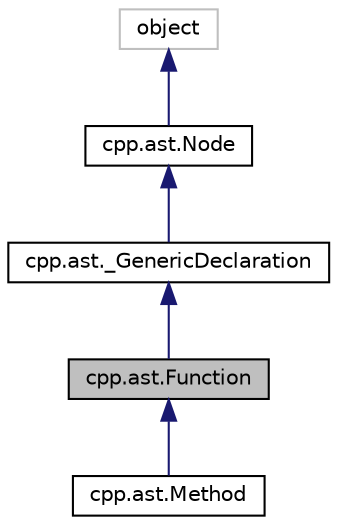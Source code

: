 digraph "cpp.ast.Function"
{
  edge [fontname="Helvetica",fontsize="10",labelfontname="Helvetica",labelfontsize="10"];
  node [fontname="Helvetica",fontsize="10",shape=record];
  Node1 [label="cpp.ast.Function",height=0.2,width=0.4,color="black", fillcolor="grey75", style="filled", fontcolor="black"];
  Node2 -> Node1 [dir="back",color="midnightblue",fontsize="10",style="solid"];
  Node2 [label="cpp.ast._GenericDeclaration",height=0.2,width=0.4,color="black", fillcolor="white", style="filled",URL="$classcpp_1_1ast_1_1___generic_declaration.html"];
  Node3 -> Node2 [dir="back",color="midnightblue",fontsize="10",style="solid"];
  Node3 [label="cpp.ast.Node",height=0.2,width=0.4,color="black", fillcolor="white", style="filled",URL="$classcpp_1_1ast_1_1_node.html"];
  Node4 -> Node3 [dir="back",color="midnightblue",fontsize="10",style="solid"];
  Node4 [label="object",height=0.2,width=0.4,color="grey75", fillcolor="white", style="filled"];
  Node1 -> Node5 [dir="back",color="midnightblue",fontsize="10",style="solid"];
  Node5 [label="cpp.ast.Method",height=0.2,width=0.4,color="black", fillcolor="white", style="filled",URL="$classcpp_1_1ast_1_1_method.html"];
}

